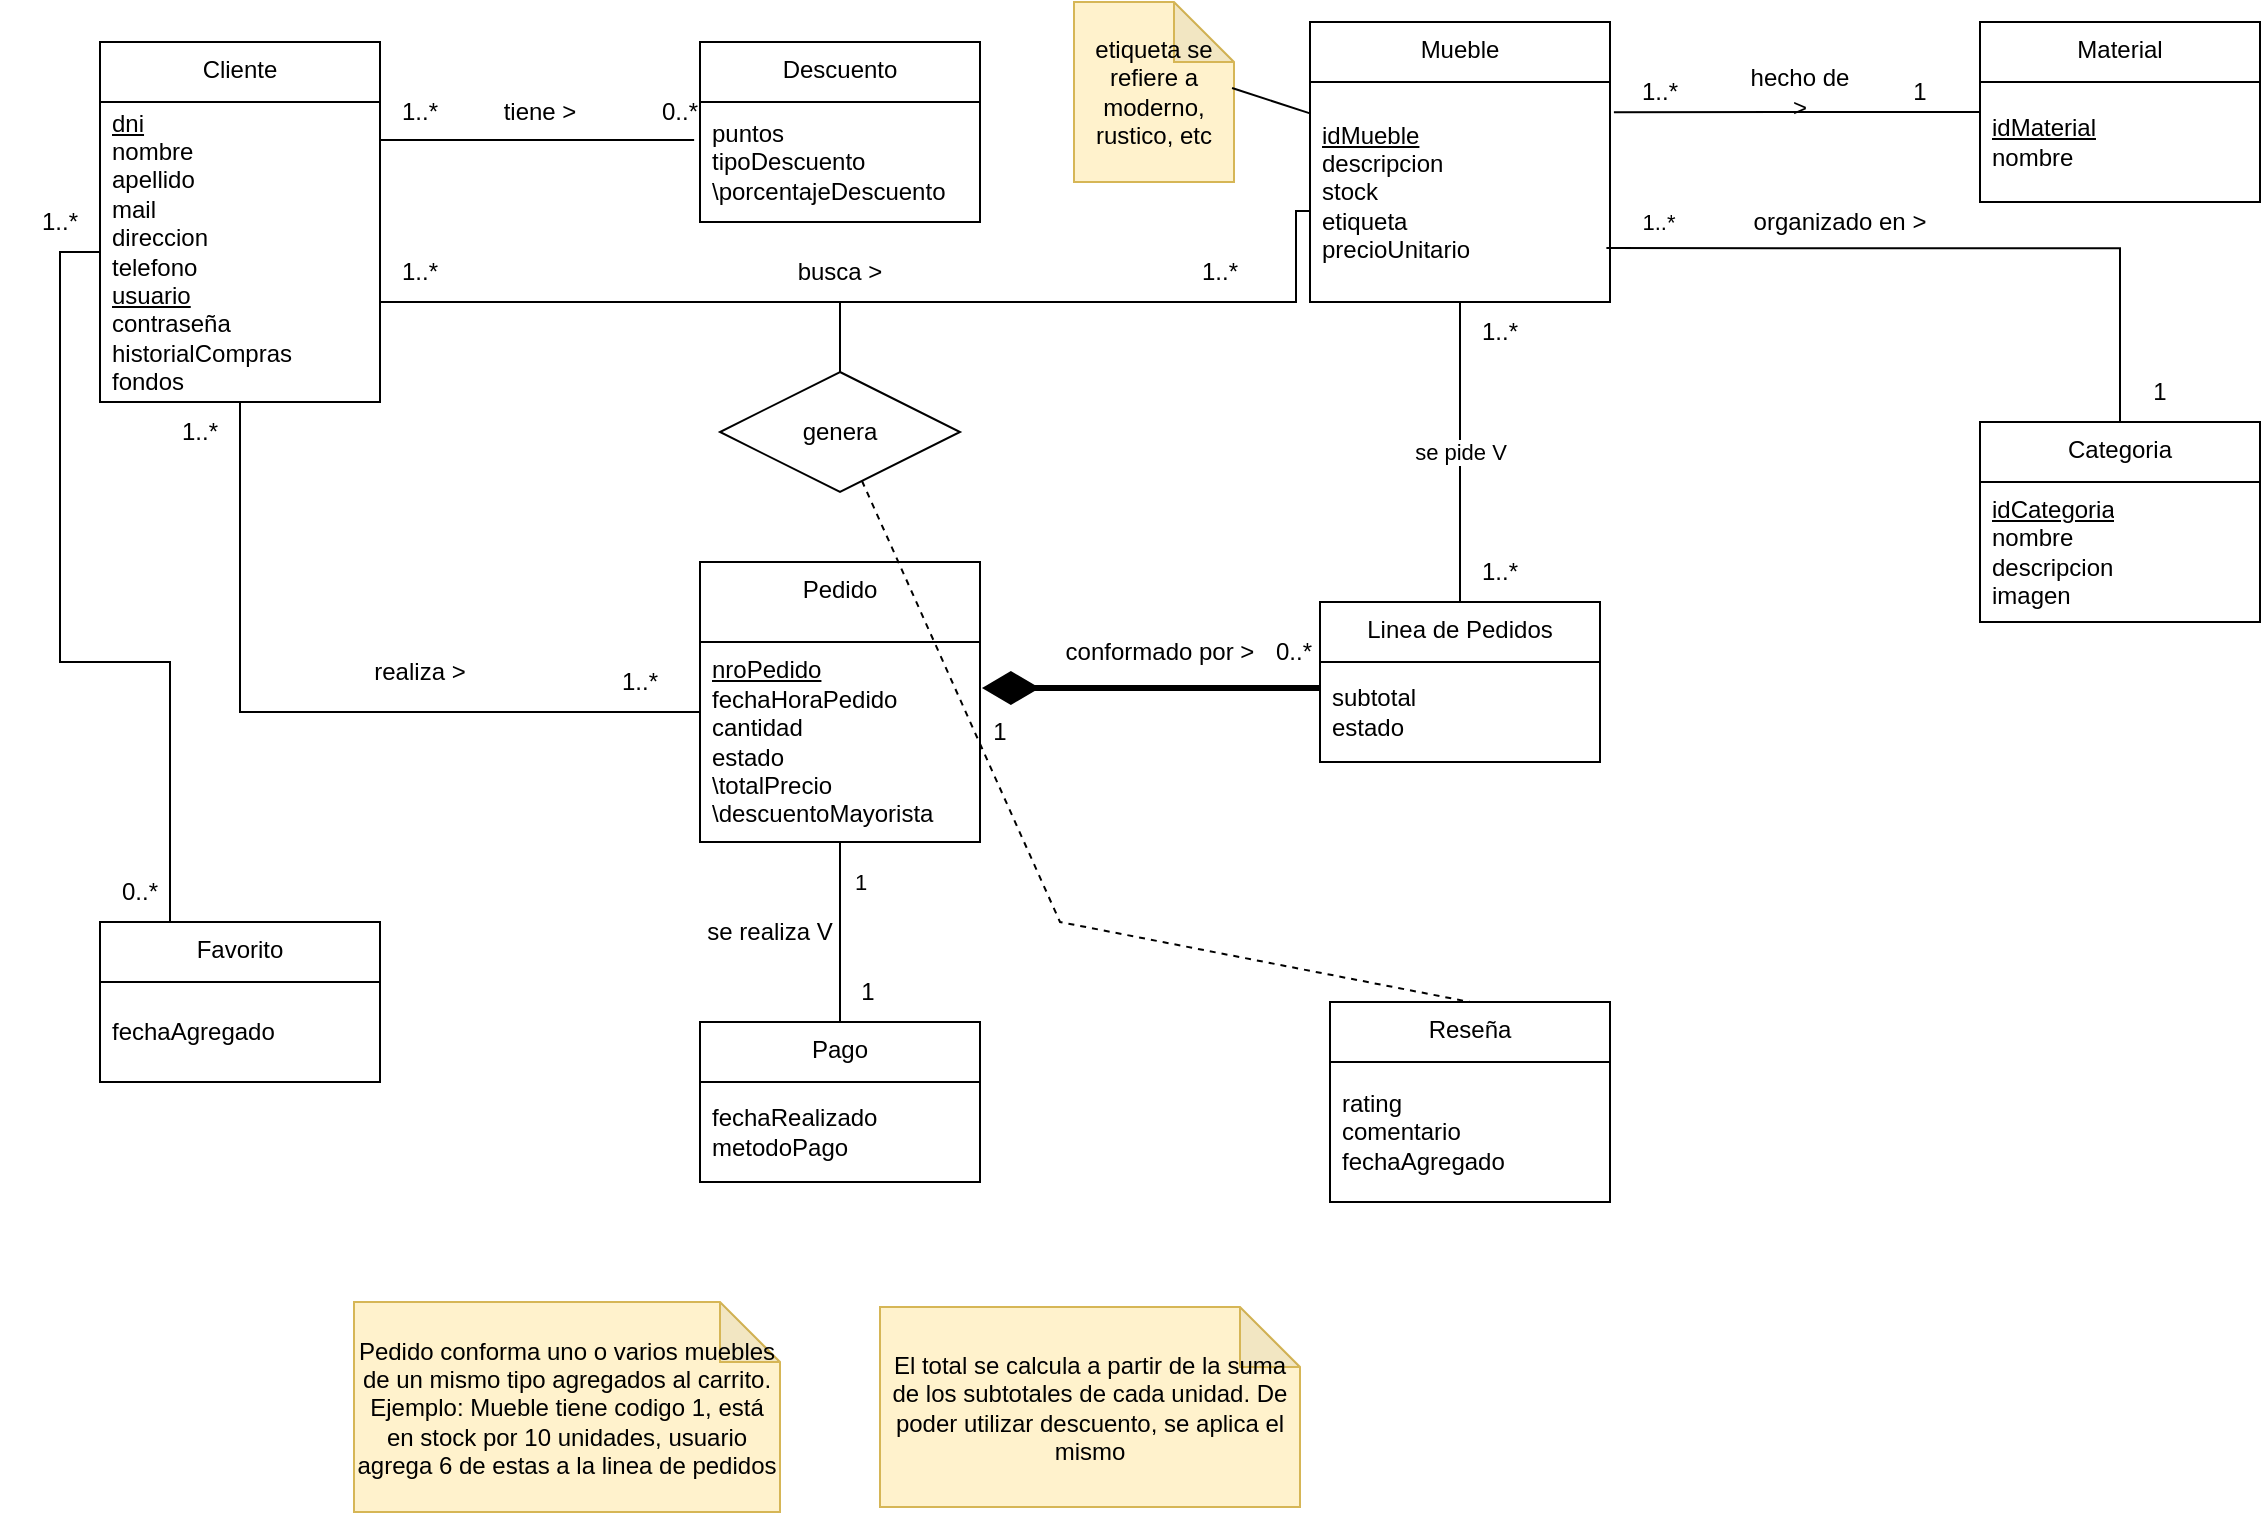 <mxfile version="27.0.6">
  <diagram name="Página-1" id="0-PG8kggX5ig9bFt-ca7">
    <mxGraphModel grid="1" page="1" gridSize="10" guides="1" tooltips="1" connect="1" arrows="1" fold="1" pageScale="1" pageWidth="827" pageHeight="1169" math="0" shadow="0">
      <root>
        <mxCell id="0" />
        <mxCell id="1" parent="0" />
        <mxCell id="Iuv-WqVFDHrXjma2t0fQ-1" value="Cliente" style="swimlane;fontStyle=0;align=center;verticalAlign=top;childLayout=stackLayout;horizontal=1;startSize=30;horizontalStack=0;resizeParent=1;resizeParentMax=0;resizeLast=0;collapsible=0;marginBottom=0;html=1;whiteSpace=wrap;" vertex="1" parent="1">
          <mxGeometry x="60" y="30" width="140" height="180" as="geometry" />
        </mxCell>
        <mxCell id="Iuv-WqVFDHrXjma2t0fQ-2" value="&lt;div&gt;&lt;u&gt;dni&lt;/u&gt;&lt;/div&gt;&lt;div&gt;nombre&lt;/div&gt;&lt;div&gt;apellido&lt;u&gt;&lt;br&gt;&lt;/u&gt;&lt;/div&gt;&lt;div&gt;mail&lt;/div&gt;&lt;div&gt;direccion&lt;/div&gt;&lt;div&gt;telefono&lt;/div&gt;&lt;div&gt;&lt;u&gt;usuario&lt;/u&gt;&lt;/div&gt;&lt;div&gt;contraseña&lt;/div&gt;&lt;div&gt;historialCompras&lt;/div&gt;&lt;div&gt;fondos&lt;/div&gt;" style="text;html=1;strokeColor=none;fillColor=none;align=left;verticalAlign=middle;spacingLeft=4;spacingRight=4;overflow=hidden;rotatable=0;points=[[0,0.5],[1,0.5]];portConstraint=eastwest;whiteSpace=wrap;" vertex="1" parent="Iuv-WqVFDHrXjma2t0fQ-1">
          <mxGeometry y="30" width="140" height="150" as="geometry" />
        </mxCell>
        <mxCell id="6GioGPzmXb_vtiSSXPRO-34" value="1" style="edgeStyle=orthogonalEdgeStyle;rounded=0;orthogonalLoop=1;jettySize=auto;html=1;entryX=0.5;entryY=0;entryDx=0;entryDy=0;endArrow=none;startFill=0;" edge="1" parent="1" source="Iuv-WqVFDHrXjma2t0fQ-4" target="Iuv-WqVFDHrXjma2t0fQ-16">
          <mxGeometry x="-0.556" y="10" relative="1" as="geometry">
            <mxPoint as="offset" />
          </mxGeometry>
        </mxCell>
        <mxCell id="Iuv-WqVFDHrXjma2t0fQ-4" value="Pedido" style="swimlane;fontStyle=0;align=center;verticalAlign=top;childLayout=stackLayout;horizontal=1;startSize=40;horizontalStack=0;resizeParent=1;resizeParentMax=0;resizeLast=0;collapsible=0;marginBottom=0;html=1;whiteSpace=wrap;" vertex="1" parent="1">
          <mxGeometry x="360" y="290" width="140" height="140" as="geometry" />
        </mxCell>
        <mxCell id="Iuv-WqVFDHrXjma2t0fQ-5" value="&lt;div&gt;&lt;span style=&quot;background-color: transparent; color: light-dark(rgb(0, 0, 0), rgb(255, 255, 255));&quot;&gt;&lt;u&gt;nroPedido&lt;/u&gt;&lt;/span&gt;&lt;/div&gt;&lt;div&gt;&lt;span style=&quot;background-color: transparent; color: light-dark(rgb(0, 0, 0), rgb(255, 255, 255));&quot;&gt;fechaHoraPedido&lt;/span&gt;&lt;/div&gt;cantidad&lt;div&gt;estado&lt;/div&gt;&lt;div&gt;\totalPrecio&lt;/div&gt;&lt;div&gt;\descuentoMayorista&lt;/div&gt;" style="text;html=1;strokeColor=none;fillColor=none;align=left;verticalAlign=middle;spacingLeft=4;spacingRight=4;overflow=hidden;rotatable=0;points=[[0,0.5],[1,0.5]];portConstraint=eastwest;whiteSpace=wrap;" vertex="1" parent="Iuv-WqVFDHrXjma2t0fQ-4">
          <mxGeometry y="40" width="140" height="100" as="geometry" />
        </mxCell>
        <mxCell id="Iuv-WqVFDHrXjma2t0fQ-6" value="" style="edgeStyle=orthogonalEdgeStyle;rounded=0;orthogonalLoop=1;jettySize=auto;html=1;entryX=1.007;entryY=0.23;entryDx=0;entryDy=0;entryPerimeter=0;endArrow=diamondThin;endFill=1;strokeWidth=3;startSize=6;endSize=20;" edge="1" parent="1" source="Iuv-WqVFDHrXjma2t0fQ-7" target="Iuv-WqVFDHrXjma2t0fQ-5">
          <mxGeometry relative="1" as="geometry">
            <mxPoint x="540" y="350" as="targetPoint" />
            <Array as="points">
              <mxPoint x="590" y="353" />
              <mxPoint x="590" y="353" />
            </Array>
          </mxGeometry>
        </mxCell>
        <mxCell id="Iuv-WqVFDHrXjma2t0fQ-7" value="Linea de Pedidos" style="swimlane;fontStyle=0;align=center;verticalAlign=top;childLayout=stackLayout;horizontal=1;startSize=30;horizontalStack=0;resizeParent=1;resizeParentMax=0;resizeLast=0;collapsible=0;marginBottom=0;html=1;whiteSpace=wrap;" vertex="1" parent="1">
          <mxGeometry x="670" y="310" width="140" height="80" as="geometry" />
        </mxCell>
        <mxCell id="Iuv-WqVFDHrXjma2t0fQ-8" value="subtotal&lt;div&gt;estado&lt;/div&gt;" style="text;html=1;strokeColor=none;fillColor=none;align=left;verticalAlign=middle;spacingLeft=4;spacingRight=4;overflow=hidden;rotatable=0;points=[[0,0.5],[1,0.5]];portConstraint=eastwest;whiteSpace=wrap;" vertex="1" parent="Iuv-WqVFDHrXjma2t0fQ-7">
          <mxGeometry y="30" width="140" height="50" as="geometry" />
        </mxCell>
        <mxCell id="Iuv-WqVFDHrXjma2t0fQ-9" value="se pide V" style="edgeStyle=orthogonalEdgeStyle;rounded=0;orthogonalLoop=1;jettySize=auto;html=1;entryX=0.5;entryY=0;entryDx=0;entryDy=0;endArrow=none;startFill=0;" edge="1" parent="1" source="Iuv-WqVFDHrXjma2t0fQ-10" target="Iuv-WqVFDHrXjma2t0fQ-7">
          <mxGeometry relative="1" as="geometry" />
        </mxCell>
        <mxCell id="Iuv-WqVFDHrXjma2t0fQ-10" value="Mueble" style="swimlane;fontStyle=0;align=center;verticalAlign=top;childLayout=stackLayout;horizontal=1;startSize=30;horizontalStack=0;resizeParent=1;resizeParentMax=0;resizeLast=0;collapsible=0;marginBottom=0;html=1;whiteSpace=wrap;" vertex="1" parent="1">
          <mxGeometry x="665" y="20" width="150" height="140" as="geometry" />
        </mxCell>
        <mxCell id="Iuv-WqVFDHrXjma2t0fQ-11" value="&lt;div&gt;&lt;span style=&quot;text-wrap-mode: nowrap; background-color: transparent; color: light-dark(rgb(0, 0, 0), rgb(255, 255, 255));&quot;&gt;&lt;u&gt;idMueble&lt;/u&gt;&lt;/span&gt;&lt;/div&gt;&lt;div&gt;&lt;span style=&quot;text-wrap-mode: nowrap; background-color: transparent; color: light-dark(rgb(0, 0, 0), rgb(255, 255, 255));&quot;&gt;descripcion&lt;/span&gt;&lt;/div&gt;&lt;div style=&quot;text-wrap-mode: nowrap;&quot;&gt;&lt;span style=&quot;background-color: transparent; color: light-dark(rgb(0, 0, 0), rgb(255, 255, 255));&quot;&gt;stock&lt;/span&gt;&lt;/div&gt;&lt;div style=&quot;text-wrap-mode: nowrap;&quot;&gt;etiqueta&lt;/div&gt;&lt;div style=&quot;text-wrap-mode: nowrap;&quot;&gt;precioUnitario&lt;/div&gt;" style="text;html=1;strokeColor=none;fillColor=none;align=left;verticalAlign=middle;spacingLeft=4;spacingRight=4;overflow=hidden;rotatable=0;points=[[0,0.5],[1,0.5]];portConstraint=eastwest;whiteSpace=wrap;" vertex="1" parent="Iuv-WqVFDHrXjma2t0fQ-10">
          <mxGeometry y="30" width="150" height="110" as="geometry" />
        </mxCell>
        <mxCell id="Iuv-WqVFDHrXjma2t0fQ-12" value="0..*" style="text;strokeColor=none;align=center;fillColor=none;html=1;verticalAlign=middle;whiteSpace=wrap;rounded=0;" vertex="1" parent="1">
          <mxGeometry x="627" y="320" width="60" height="30" as="geometry" />
        </mxCell>
        <mxCell id="Iuv-WqVFDHrXjma2t0fQ-13" value="1" style="text;strokeColor=none;align=center;fillColor=none;html=1;verticalAlign=middle;whiteSpace=wrap;rounded=0;" vertex="1" parent="1">
          <mxGeometry x="480" y="360" width="60" height="30" as="geometry" />
        </mxCell>
        <mxCell id="Iuv-WqVFDHrXjma2t0fQ-14" value="Favorito" style="swimlane;fontStyle=0;align=center;verticalAlign=top;childLayout=stackLayout;horizontal=1;startSize=30;horizontalStack=0;resizeParent=1;resizeParentMax=0;resizeLast=0;collapsible=0;marginBottom=0;html=1;whiteSpace=wrap;" vertex="1" parent="1">
          <mxGeometry x="60" y="470" width="140" height="80" as="geometry" />
        </mxCell>
        <mxCell id="Iuv-WqVFDHrXjma2t0fQ-15" value="fechaAgregado" style="text;html=1;strokeColor=none;fillColor=none;align=left;verticalAlign=middle;spacingLeft=4;spacingRight=4;overflow=hidden;rotatable=0;points=[[0,0.5],[1,0.5]];portConstraint=eastwest;whiteSpace=wrap;" vertex="1" parent="Iuv-WqVFDHrXjma2t0fQ-14">
          <mxGeometry y="30" width="140" height="50" as="geometry" />
        </mxCell>
        <mxCell id="Iuv-WqVFDHrXjma2t0fQ-16" value="Pago" style="swimlane;fontStyle=0;align=center;verticalAlign=top;childLayout=stackLayout;horizontal=1;startSize=30;horizontalStack=0;resizeParent=1;resizeParentMax=0;resizeLast=0;collapsible=0;marginBottom=0;html=1;whiteSpace=wrap;" vertex="1" parent="1">
          <mxGeometry x="360" y="520" width="140" height="80" as="geometry" />
        </mxCell>
        <mxCell id="Iuv-WqVFDHrXjma2t0fQ-17" value="&lt;div&gt;fechaRealizado&lt;/div&gt;metodoPago" style="text;html=1;strokeColor=none;fillColor=none;align=left;verticalAlign=middle;spacingLeft=4;spacingRight=4;overflow=hidden;rotatable=0;points=[[0,0.5],[1,0.5]];portConstraint=eastwest;whiteSpace=wrap;" vertex="1" parent="Iuv-WqVFDHrXjma2t0fQ-16">
          <mxGeometry y="30" width="140" height="50" as="geometry" />
        </mxCell>
        <mxCell id="Iuv-WqVFDHrXjma2t0fQ-18" value="conformado por &amp;gt;" style="text;strokeColor=none;align=center;fillColor=none;html=1;verticalAlign=middle;whiteSpace=wrap;rounded=0;" vertex="1" parent="1">
          <mxGeometry x="540" y="320" width="100" height="30" as="geometry" />
        </mxCell>
        <mxCell id="Iuv-WqVFDHrXjma2t0fQ-19" value="0..*" style="text;strokeColor=none;align=center;fillColor=none;html=1;verticalAlign=middle;whiteSpace=wrap;rounded=0;" vertex="1" parent="1">
          <mxGeometry x="320" y="50" width="60" height="30" as="geometry" />
        </mxCell>
        <mxCell id="Iuv-WqVFDHrXjma2t0fQ-20" value="1..*" style="text;strokeColor=none;align=center;fillColor=none;html=1;verticalAlign=middle;whiteSpace=wrap;rounded=0;" vertex="1" parent="1">
          <mxGeometry x="730" y="280" width="60" height="30" as="geometry" />
        </mxCell>
        <mxCell id="Iuv-WqVFDHrXjma2t0fQ-21" style="edgeStyle=orthogonalEdgeStyle;rounded=0;orthogonalLoop=1;jettySize=auto;html=1;entryX=0;entryY=0.35;entryDx=0;entryDy=0;entryPerimeter=0;endArrow=none;startFill=0;" edge="1" parent="1" source="Iuv-WqVFDHrXjma2t0fQ-2" target="Iuv-WqVFDHrXjma2t0fQ-5">
          <mxGeometry relative="1" as="geometry">
            <Array as="points">
              <mxPoint x="130" y="365" />
            </Array>
          </mxGeometry>
        </mxCell>
        <mxCell id="Iuv-WqVFDHrXjma2t0fQ-22" value="1..*" style="text;strokeColor=none;align=center;fillColor=none;html=1;verticalAlign=middle;whiteSpace=wrap;rounded=0;" vertex="1" parent="1">
          <mxGeometry x="80" y="210" width="60" height="30" as="geometry" />
        </mxCell>
        <mxCell id="Iuv-WqVFDHrXjma2t0fQ-23" value="1..*" style="text;strokeColor=none;align=center;fillColor=none;html=1;verticalAlign=middle;whiteSpace=wrap;rounded=0;" vertex="1" parent="1">
          <mxGeometry x="300" y="335" width="60" height="30" as="geometry" />
        </mxCell>
        <mxCell id="Iuv-WqVFDHrXjma2t0fQ-24" value="Descuento" style="swimlane;fontStyle=0;align=center;verticalAlign=top;childLayout=stackLayout;horizontal=1;startSize=30;horizontalStack=0;resizeParent=1;resizeParentMax=0;resizeLast=0;collapsible=0;marginBottom=0;html=1;whiteSpace=wrap;" vertex="1" parent="1">
          <mxGeometry x="360" y="30" width="140" height="90" as="geometry" />
        </mxCell>
        <mxCell id="Iuv-WqVFDHrXjma2t0fQ-25" value="puntos&lt;div&gt;tipoDescuento&lt;/div&gt;&lt;div&gt;\porcentajeDescuento&lt;/div&gt;" style="text;html=1;strokeColor=none;fillColor=none;align=left;verticalAlign=middle;spacingLeft=4;spacingRight=4;overflow=hidden;rotatable=0;points=[[0,0.5],[1,0.5]];portConstraint=eastwest;whiteSpace=wrap;" vertex="1" parent="Iuv-WqVFDHrXjma2t0fQ-24">
          <mxGeometry y="30" width="140" height="60" as="geometry" />
        </mxCell>
        <mxCell id="Iuv-WqVFDHrXjma2t0fQ-26" style="edgeStyle=orthogonalEdgeStyle;rounded=0;orthogonalLoop=1;jettySize=auto;html=1;entryX=-0.021;entryY=0.317;entryDx=0;entryDy=0;entryPerimeter=0;endArrow=none;startFill=0;" edge="1" parent="1" source="Iuv-WqVFDHrXjma2t0fQ-2" target="Iuv-WqVFDHrXjma2t0fQ-25">
          <mxGeometry relative="1" as="geometry">
            <Array as="points">
              <mxPoint x="240" y="79" />
              <mxPoint x="240" y="79" />
            </Array>
          </mxGeometry>
        </mxCell>
        <mxCell id="Iuv-WqVFDHrXjma2t0fQ-27" value="1..*" style="text;strokeColor=none;align=center;fillColor=none;html=1;verticalAlign=middle;whiteSpace=wrap;rounded=0;" vertex="1" parent="1">
          <mxGeometry x="190" y="50" width="60" height="30" as="geometry" />
        </mxCell>
        <mxCell id="Iuv-WqVFDHrXjma2t0fQ-28" value="tiene &amp;gt;" style="text;strokeColor=none;align=center;fillColor=none;html=1;verticalAlign=middle;whiteSpace=wrap;rounded=0;" vertex="1" parent="1">
          <mxGeometry x="250" y="50" width="60" height="30" as="geometry" />
        </mxCell>
        <mxCell id="Iuv-WqVFDHrXjma2t0fQ-29" style="edgeStyle=orthogonalEdgeStyle;rounded=0;orthogonalLoop=1;jettySize=auto;html=1;endArrow=none;endFill=1;startFill=0;entryX=0.001;entryY=0.586;entryDx=0;entryDy=0;entryPerimeter=0;" edge="1" parent="1" source="Iuv-WqVFDHrXjma2t0fQ-2" target="Iuv-WqVFDHrXjma2t0fQ-11">
          <mxGeometry relative="1" as="geometry">
            <mxPoint x="660" y="160" as="targetPoint" />
            <Array as="points">
              <mxPoint x="658" y="160" />
              <mxPoint x="658" y="114" />
            </Array>
          </mxGeometry>
        </mxCell>
        <mxCell id="Iuv-WqVFDHrXjma2t0fQ-30" value="busca &amp;gt;" style="text;strokeColor=none;align=center;fillColor=none;html=1;verticalAlign=middle;whiteSpace=wrap;rounded=0;" vertex="1" parent="1">
          <mxGeometry x="400" y="130" width="60" height="30" as="geometry" />
        </mxCell>
        <mxCell id="Iuv-WqVFDHrXjma2t0fQ-31" value="1..*" style="text;strokeColor=none;align=center;fillColor=none;html=1;verticalAlign=middle;whiteSpace=wrap;rounded=0;" vertex="1" parent="1">
          <mxGeometry x="590" y="130" width="60" height="30" as="geometry" />
        </mxCell>
        <mxCell id="Iuv-WqVFDHrXjma2t0fQ-32" value="1..*" style="text;strokeColor=none;align=center;fillColor=none;html=1;verticalAlign=middle;whiteSpace=wrap;rounded=0;" vertex="1" parent="1">
          <mxGeometry x="730" y="160" width="60" height="30" as="geometry" />
        </mxCell>
        <mxCell id="Iuv-WqVFDHrXjma2t0fQ-33" value="1..*" style="text;strokeColor=none;align=center;fillColor=none;html=1;verticalAlign=middle;whiteSpace=wrap;rounded=0;" vertex="1" parent="1">
          <mxGeometry x="190" y="130" width="60" height="30" as="geometry" />
        </mxCell>
        <mxCell id="Iuv-WqVFDHrXjma2t0fQ-34" value="etiqueta se refiere a moderno, rustico, etc" style="shape=note;whiteSpace=wrap;html=1;backgroundOutline=1;darkOpacity=0.05;fillColor=#fff2cc;strokeColor=#d6b656;" vertex="1" parent="1">
          <mxGeometry x="547" y="10" width="80" height="90" as="geometry" />
        </mxCell>
        <mxCell id="Iuv-WqVFDHrXjma2t0fQ-35" style="rounded=0;orthogonalLoop=1;jettySize=auto;html=1;entryX=0.988;entryY=0.478;entryDx=0;entryDy=0;entryPerimeter=0;endArrow=none;startFill=0;" edge="1" parent="1" source="Iuv-WqVFDHrXjma2t0fQ-10" target="Iuv-WqVFDHrXjma2t0fQ-34">
          <mxGeometry relative="1" as="geometry" />
        </mxCell>
        <mxCell id="Iuv-WqVFDHrXjma2t0fQ-36" value="realiza &amp;gt;" style="text;strokeColor=none;align=center;fillColor=none;html=1;verticalAlign=middle;whiteSpace=wrap;rounded=0;" vertex="1" parent="1">
          <mxGeometry x="190" y="330" width="60" height="30" as="geometry" />
        </mxCell>
        <mxCell id="Iuv-WqVFDHrXjma2t0fQ-37" value="Pedido conforma uno o varios muebles de un mismo tipo agregados al carrito.&lt;div&gt;Ejemplo: Mueble tiene codigo 1, está en stock por 10 unidades, usuario agrega 6 de estas a la linea de pedidos&lt;/div&gt;" style="shape=note;whiteSpace=wrap;html=1;backgroundOutline=1;darkOpacity=0.05;fillColor=#fff2cc;strokeColor=#d6b656;" vertex="1" parent="1">
          <mxGeometry x="187" y="660" width="213" height="105" as="geometry" />
        </mxCell>
        <mxCell id="Iuv-WqVFDHrXjma2t0fQ-38" value="El total se calcula a partir de la suma de los subtotales de cada unidad. De poder utilizar descuento, se aplica el mismo" style="shape=note;whiteSpace=wrap;html=1;backgroundOutline=1;darkOpacity=0.05;fillColor=#fff2cc;strokeColor=#d6b656;" vertex="1" parent="1">
          <mxGeometry x="450" y="662.5" width="210" height="100" as="geometry" />
        </mxCell>
        <mxCell id="Iuv-WqVFDHrXjma2t0fQ-39" value="1..*" style="text;strokeColor=none;align=center;fillColor=none;html=1;verticalAlign=middle;whiteSpace=wrap;rounded=0;" vertex="1" parent="1">
          <mxGeometry x="10" y="105" width="60" height="30" as="geometry" />
        </mxCell>
        <mxCell id="Iuv-WqVFDHrXjma2t0fQ-40" value="0..*" style="text;strokeColor=none;align=center;fillColor=none;html=1;verticalAlign=middle;whiteSpace=wrap;rounded=0;" vertex="1" parent="1">
          <mxGeometry x="50" y="440" width="60" height="30" as="geometry" />
        </mxCell>
        <mxCell id="Iuv-WqVFDHrXjma2t0fQ-41" style="edgeStyle=orthogonalEdgeStyle;rounded=0;orthogonalLoop=1;jettySize=auto;html=1;entryX=0.25;entryY=0;entryDx=0;entryDy=0;endArrow=none;startFill=0;" edge="1" parent="1" source="Iuv-WqVFDHrXjma2t0fQ-2" target="Iuv-WqVFDHrXjma2t0fQ-14">
          <mxGeometry relative="1" as="geometry" />
        </mxCell>
        <mxCell id="6GioGPzmXb_vtiSSXPRO-10" value="&lt;div&gt;Material&lt;/div&gt;" style="swimlane;fontStyle=0;align=center;verticalAlign=top;childLayout=stackLayout;horizontal=1;startSize=30;horizontalStack=0;resizeParent=1;resizeParentMax=0;resizeLast=0;collapsible=0;marginBottom=0;html=1;whiteSpace=wrap;" vertex="1" parent="1">
          <mxGeometry x="1000" y="20" width="140" height="90" as="geometry" />
        </mxCell>
        <mxCell id="6GioGPzmXb_vtiSSXPRO-11" value="&lt;div&gt;&lt;u&gt;idMaterial&lt;/u&gt;&lt;/div&gt;&lt;div&gt;nombre&lt;br&gt;&lt;/div&gt;" style="text;html=1;strokeColor=none;fillColor=none;align=left;verticalAlign=middle;spacingLeft=4;spacingRight=4;overflow=hidden;rotatable=0;points=[[0,0.5],[1,0.5]];portConstraint=eastwest;whiteSpace=wrap;" vertex="1" parent="6GioGPzmXb_vtiSSXPRO-10">
          <mxGeometry y="30" width="140" height="60" as="geometry" />
        </mxCell>
        <mxCell id="6GioGPzmXb_vtiSSXPRO-15" value="Categoria" style="swimlane;fontStyle=0;align=center;verticalAlign=top;childLayout=stackLayout;horizontal=1;startSize=30;horizontalStack=0;resizeParent=1;resizeParentMax=0;resizeLast=0;collapsible=0;marginBottom=0;html=1;whiteSpace=wrap;" vertex="1" parent="1">
          <mxGeometry x="1000" y="220" width="140" height="100" as="geometry" />
        </mxCell>
        <mxCell id="6GioGPzmXb_vtiSSXPRO-16" value="&lt;div&gt;&lt;u&gt;idCategoria&lt;/u&gt;&lt;/div&gt;&lt;div&gt;nombre&lt;/div&gt;&lt;div&gt;descripcion&lt;/div&gt;&lt;div&gt;imagen&lt;br&gt;&lt;/div&gt;" style="text;html=1;strokeColor=none;fillColor=none;align=left;verticalAlign=middle;spacingLeft=4;spacingRight=4;overflow=hidden;rotatable=0;points=[[0,0.5],[1,0.5]];portConstraint=eastwest;whiteSpace=wrap;" vertex="1" parent="6GioGPzmXb_vtiSSXPRO-15">
          <mxGeometry y="30" width="140" height="70" as="geometry" />
        </mxCell>
        <mxCell id="6GioGPzmXb_vtiSSXPRO-17" value="1..*" style="edgeStyle=orthogonalEdgeStyle;rounded=0;orthogonalLoop=1;jettySize=auto;html=1;entryX=0.988;entryY=0.755;entryDx=0;entryDy=0;entryPerimeter=0;endArrow=none;startFill=0;" edge="1" parent="1" source="6GioGPzmXb_vtiSSXPRO-15" target="Iuv-WqVFDHrXjma2t0fQ-11">
          <mxGeometry x="0.844" y="-13" relative="1" as="geometry">
            <mxPoint x="-1" as="offset" />
          </mxGeometry>
        </mxCell>
        <mxCell id="6GioGPzmXb_vtiSSXPRO-19" style="edgeStyle=orthogonalEdgeStyle;rounded=0;orthogonalLoop=1;jettySize=auto;html=1;entryX=1.013;entryY=0.137;entryDx=0;entryDy=0;entryPerimeter=0;endArrow=none;startFill=0;" edge="1" parent="1" source="6GioGPzmXb_vtiSSXPRO-10" target="Iuv-WqVFDHrXjma2t0fQ-11">
          <mxGeometry relative="1" as="geometry" />
        </mxCell>
        <mxCell id="6GioGPzmXb_vtiSSXPRO-21" value="1" style="text;strokeColor=none;align=center;fillColor=none;html=1;verticalAlign=middle;whiteSpace=wrap;rounded=0;" vertex="1" parent="1">
          <mxGeometry x="1060" y="190" width="60" height="30" as="geometry" />
        </mxCell>
        <mxCell id="6GioGPzmXb_vtiSSXPRO-22" value="1..*" style="text;strokeColor=none;align=center;fillColor=none;html=1;verticalAlign=middle;whiteSpace=wrap;rounded=0;" vertex="1" parent="1">
          <mxGeometry x="810" y="40" width="60" height="30" as="geometry" />
        </mxCell>
        <mxCell id="6GioGPzmXb_vtiSSXPRO-24" value="1" style="text;strokeColor=none;align=center;fillColor=none;html=1;verticalAlign=middle;whiteSpace=wrap;rounded=0;" vertex="1" parent="1">
          <mxGeometry x="940" y="40" width="60" height="30" as="geometry" />
        </mxCell>
        <mxCell id="6GioGPzmXb_vtiSSXPRO-26" value="hecho de &amp;gt;" style="text;strokeColor=none;align=center;fillColor=none;html=1;verticalAlign=middle;whiteSpace=wrap;rounded=0;" vertex="1" parent="1">
          <mxGeometry x="880" y="40" width="60" height="30" as="geometry" />
        </mxCell>
        <mxCell id="6GioGPzmXb_vtiSSXPRO-27" value="organizado en &amp;gt;" style="text;strokeColor=none;align=center;fillColor=none;html=1;verticalAlign=middle;whiteSpace=wrap;rounded=0;" vertex="1" parent="1">
          <mxGeometry x="880" y="105" width="100" height="30" as="geometry" />
        </mxCell>
        <mxCell id="6GioGPzmXb_vtiSSXPRO-28" value="Reseña" style="swimlane;fontStyle=0;align=center;verticalAlign=top;childLayout=stackLayout;horizontal=1;startSize=30;horizontalStack=0;resizeParent=1;resizeParentMax=0;resizeLast=0;collapsible=0;marginBottom=0;html=1;whiteSpace=wrap;" vertex="1" parent="1">
          <mxGeometry x="675" y="510" width="140" height="100" as="geometry" />
        </mxCell>
        <mxCell id="6GioGPzmXb_vtiSSXPRO-29" value="&lt;div&gt;rating&lt;/div&gt;&lt;div&gt;comentario&lt;/div&gt;&lt;div&gt;fechaAgregado&lt;br&gt;&lt;/div&gt;" style="text;html=1;strokeColor=none;fillColor=none;align=left;verticalAlign=middle;spacingLeft=4;spacingRight=4;overflow=hidden;rotatable=0;points=[[0,0.5],[1,0.5]];portConstraint=eastwest;whiteSpace=wrap;" vertex="1" parent="6GioGPzmXb_vtiSSXPRO-28">
          <mxGeometry y="30" width="140" height="70" as="geometry" />
        </mxCell>
        <mxCell id="6GioGPzmXb_vtiSSXPRO-38" style="edgeStyle=orthogonalEdgeStyle;rounded=0;orthogonalLoop=1;jettySize=auto;html=1;entryX=0.5;entryY=1;entryDx=0;entryDy=0;endArrow=none;startFill=0;" edge="1" parent="1" source="6GioGPzmXb_vtiSSXPRO-30" target="Iuv-WqVFDHrXjma2t0fQ-30">
          <mxGeometry relative="1" as="geometry" />
        </mxCell>
        <mxCell id="6GioGPzmXb_vtiSSXPRO-39" style="rounded=0;orthogonalLoop=1;jettySize=auto;html=1;entryX=0.5;entryY=0;entryDx=0;entryDy=0;endArrow=none;startFill=0;dashed=1;" edge="1" parent="1" source="6GioGPzmXb_vtiSSXPRO-30" target="6GioGPzmXb_vtiSSXPRO-28">
          <mxGeometry relative="1" as="geometry">
            <Array as="points">
              <mxPoint x="540" y="470" />
            </Array>
          </mxGeometry>
        </mxCell>
        <mxCell id="6GioGPzmXb_vtiSSXPRO-30" value="genera" style="shape=rhombus;perimeter=rhombusPerimeter;whiteSpace=wrap;html=1;align=center;" vertex="1" parent="1">
          <mxGeometry x="370" y="195" width="120" height="60" as="geometry" />
        </mxCell>
        <mxCell id="6GioGPzmXb_vtiSSXPRO-35" value="1" style="text;strokeColor=none;align=center;fillColor=none;html=1;verticalAlign=middle;whiteSpace=wrap;rounded=0;" vertex="1" parent="1">
          <mxGeometry x="414" y="490" width="60" height="30" as="geometry" />
        </mxCell>
        <mxCell id="6GioGPzmXb_vtiSSXPRO-40" value="se realiza V" style="text;strokeColor=none;align=center;fillColor=none;html=1;verticalAlign=middle;whiteSpace=wrap;rounded=0;" vertex="1" parent="1">
          <mxGeometry x="360" y="460" width="70" height="30" as="geometry" />
        </mxCell>
      </root>
    </mxGraphModel>
  </diagram>
</mxfile>
